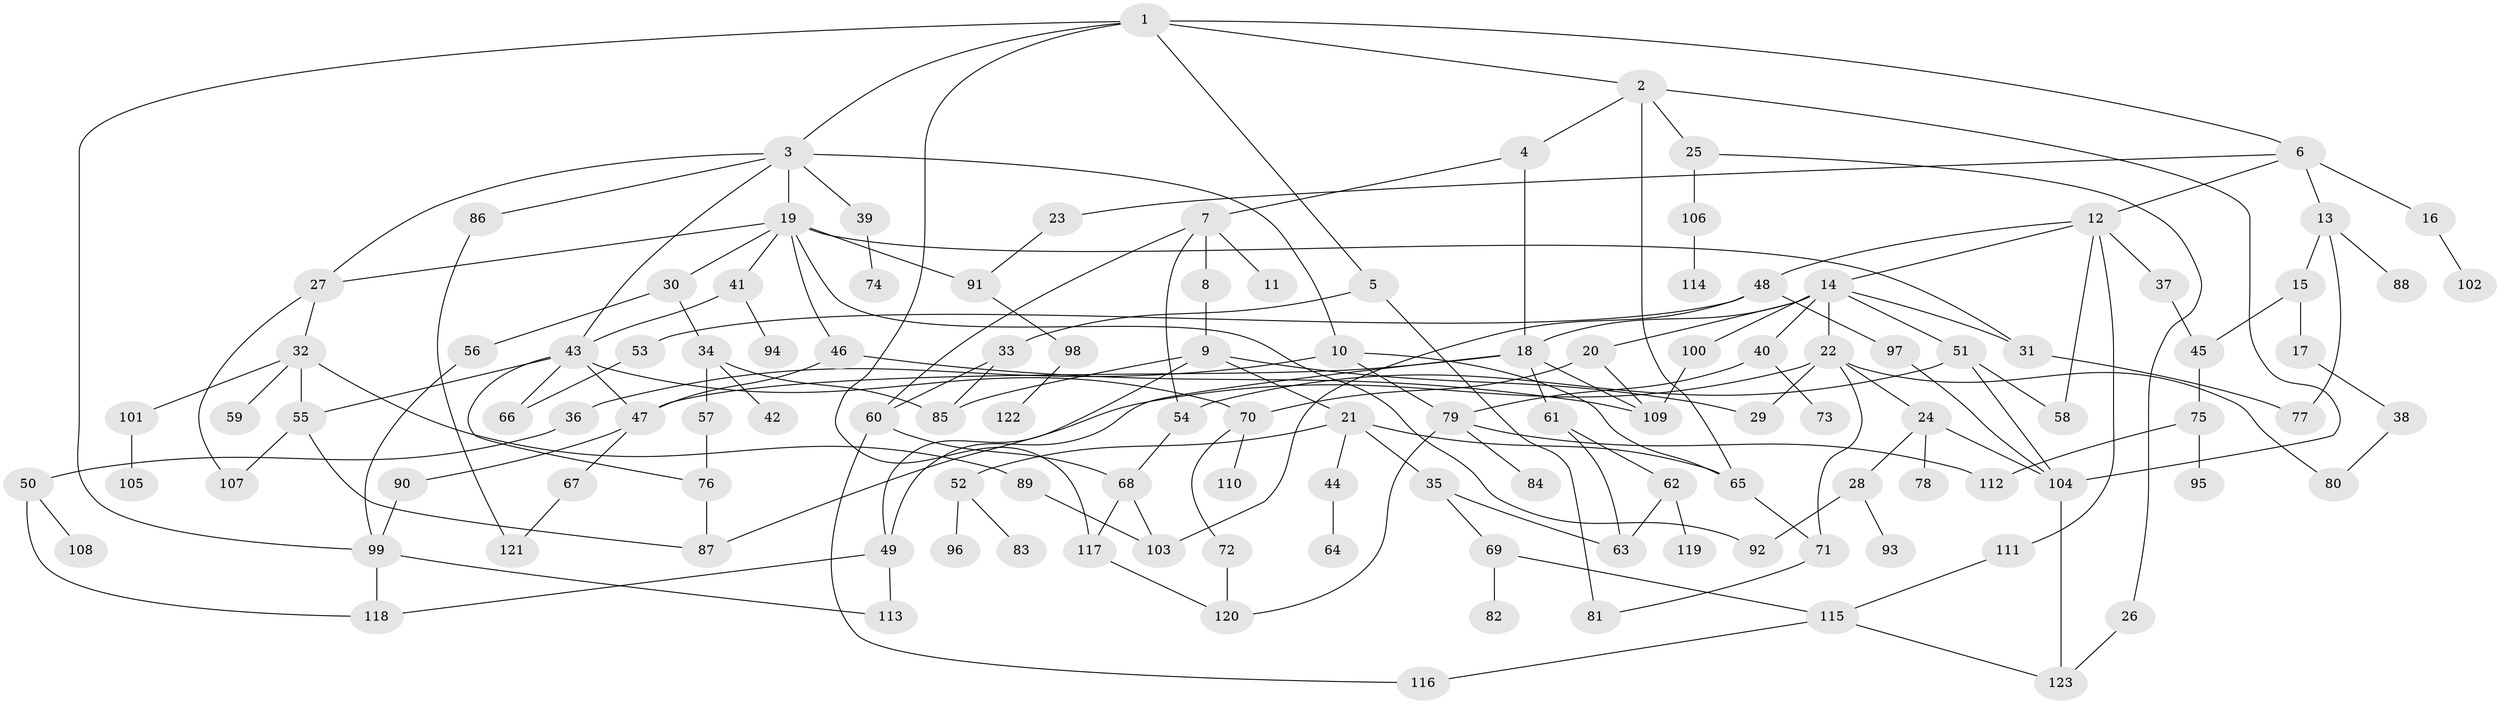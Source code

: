 // coarse degree distribution, {3: 0.1111111111111111, 1: 0.2777777777777778, 8: 0.027777777777777776, 2: 0.3333333333333333, 5: 0.05555555555555555, 4: 0.1111111111111111, 6: 0.027777777777777776, 9: 0.027777777777777776, 15: 0.027777777777777776}
// Generated by graph-tools (version 1.1) at 2025/45/03/04/25 21:45:29]
// undirected, 123 vertices, 177 edges
graph export_dot {
graph [start="1"]
  node [color=gray90,style=filled];
  1;
  2;
  3;
  4;
  5;
  6;
  7;
  8;
  9;
  10;
  11;
  12;
  13;
  14;
  15;
  16;
  17;
  18;
  19;
  20;
  21;
  22;
  23;
  24;
  25;
  26;
  27;
  28;
  29;
  30;
  31;
  32;
  33;
  34;
  35;
  36;
  37;
  38;
  39;
  40;
  41;
  42;
  43;
  44;
  45;
  46;
  47;
  48;
  49;
  50;
  51;
  52;
  53;
  54;
  55;
  56;
  57;
  58;
  59;
  60;
  61;
  62;
  63;
  64;
  65;
  66;
  67;
  68;
  69;
  70;
  71;
  72;
  73;
  74;
  75;
  76;
  77;
  78;
  79;
  80;
  81;
  82;
  83;
  84;
  85;
  86;
  87;
  88;
  89;
  90;
  91;
  92;
  93;
  94;
  95;
  96;
  97;
  98;
  99;
  100;
  101;
  102;
  103;
  104;
  105;
  106;
  107;
  108;
  109;
  110;
  111;
  112;
  113;
  114;
  115;
  116;
  117;
  118;
  119;
  120;
  121;
  122;
  123;
  1 -- 2;
  1 -- 3;
  1 -- 5;
  1 -- 6;
  1 -- 117;
  1 -- 99;
  2 -- 4;
  2 -- 25;
  2 -- 65;
  2 -- 104;
  3 -- 10;
  3 -- 19;
  3 -- 27;
  3 -- 39;
  3 -- 86;
  3 -- 43;
  4 -- 7;
  4 -- 18;
  5 -- 33;
  5 -- 81;
  6 -- 12;
  6 -- 13;
  6 -- 16;
  6 -- 23;
  7 -- 8;
  7 -- 11;
  7 -- 54;
  7 -- 60;
  8 -- 9;
  9 -- 21;
  9 -- 49;
  9 -- 29;
  9 -- 85;
  10 -- 36;
  10 -- 65;
  10 -- 79;
  12 -- 14;
  12 -- 37;
  12 -- 48;
  12 -- 111;
  12 -- 58;
  13 -- 15;
  13 -- 77;
  13 -- 88;
  14 -- 18;
  14 -- 20;
  14 -- 22;
  14 -- 40;
  14 -- 51;
  14 -- 100;
  14 -- 31;
  15 -- 17;
  15 -- 45;
  16 -- 102;
  17 -- 38;
  18 -- 61;
  18 -- 47;
  18 -- 109;
  18 -- 49;
  19 -- 30;
  19 -- 31;
  19 -- 41;
  19 -- 46;
  19 -- 27;
  19 -- 92;
  19 -- 91;
  20 -- 70;
  20 -- 109;
  21 -- 35;
  21 -- 44;
  21 -- 52;
  21 -- 65;
  22 -- 24;
  22 -- 29;
  22 -- 71;
  22 -- 80;
  22 -- 87;
  23 -- 91;
  24 -- 28;
  24 -- 78;
  24 -- 104;
  25 -- 26;
  25 -- 106;
  26 -- 123;
  27 -- 32;
  27 -- 107;
  28 -- 92;
  28 -- 93;
  30 -- 34;
  30 -- 56;
  31 -- 77;
  32 -- 55;
  32 -- 59;
  32 -- 89;
  32 -- 101;
  33 -- 85;
  33 -- 60;
  34 -- 42;
  34 -- 57;
  34 -- 85;
  35 -- 69;
  35 -- 63;
  36 -- 50;
  37 -- 45;
  38 -- 80;
  39 -- 74;
  40 -- 73;
  40 -- 79;
  41 -- 43;
  41 -- 94;
  43 -- 70;
  43 -- 55;
  43 -- 47;
  43 -- 66;
  43 -- 76;
  44 -- 64;
  45 -- 75;
  46 -- 47;
  46 -- 109;
  47 -- 67;
  47 -- 90;
  48 -- 53;
  48 -- 97;
  48 -- 103;
  49 -- 113;
  49 -- 118;
  50 -- 108;
  50 -- 118;
  51 -- 58;
  51 -- 54;
  51 -- 104;
  52 -- 83;
  52 -- 96;
  53 -- 66;
  54 -- 68;
  55 -- 107;
  55 -- 87;
  56 -- 99;
  57 -- 76;
  60 -- 68;
  60 -- 116;
  61 -- 62;
  61 -- 63;
  62 -- 63;
  62 -- 119;
  65 -- 71;
  67 -- 121;
  68 -- 103;
  68 -- 117;
  69 -- 82;
  69 -- 115;
  70 -- 72;
  70 -- 110;
  71 -- 81;
  72 -- 120;
  75 -- 95;
  75 -- 112;
  76 -- 87;
  79 -- 84;
  79 -- 120;
  79 -- 112;
  86 -- 121;
  89 -- 103;
  90 -- 99;
  91 -- 98;
  97 -- 104;
  98 -- 122;
  99 -- 113;
  99 -- 118;
  100 -- 109;
  101 -- 105;
  104 -- 123;
  106 -- 114;
  111 -- 115;
  115 -- 116;
  115 -- 123;
  117 -- 120;
}
